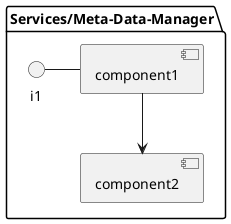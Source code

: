@startuml

package "Services/Meta-Data-Manager" {
component component1
component component2
interface i1

}
i1 - component1
component1 --> component2
@enduml
